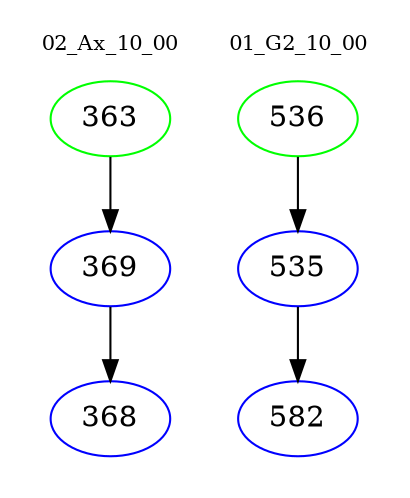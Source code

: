digraph{
subgraph cluster_0 {
color = white
label = "02_Ax_10_00";
fontsize=10;
T0_363 [label="363", color="green"]
T0_363 -> T0_369 [color="black"]
T0_369 [label="369", color="blue"]
T0_369 -> T0_368 [color="black"]
T0_368 [label="368", color="blue"]
}
subgraph cluster_1 {
color = white
label = "01_G2_10_00";
fontsize=10;
T1_536 [label="536", color="green"]
T1_536 -> T1_535 [color="black"]
T1_535 [label="535", color="blue"]
T1_535 -> T1_582 [color="black"]
T1_582 [label="582", color="blue"]
}
}
